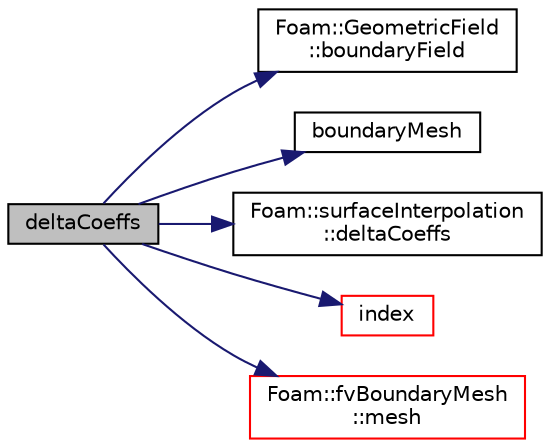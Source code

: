 digraph "deltaCoeffs"
{
  bgcolor="transparent";
  edge [fontname="Helvetica",fontsize="10",labelfontname="Helvetica",labelfontsize="10"];
  node [fontname="Helvetica",fontsize="10",shape=record];
  rankdir="LR";
  Node1 [label="deltaCoeffs",height=0.2,width=0.4,color="black", fillcolor="grey75", style="filled", fontcolor="black"];
  Node1 -> Node2 [color="midnightblue",fontsize="10",style="solid",fontname="Helvetica"];
  Node2 [label="Foam::GeometricField\l::boundaryField",height=0.2,width=0.4,color="black",URL="$a00937.html#a6987ef31fb532d0fc43c84eca14fe558",tooltip="Return const-reference to the boundary field. "];
  Node1 -> Node3 [color="midnightblue",fontsize="10",style="solid",fontname="Helvetica"];
  Node3 [label="boundaryMesh",height=0.2,width=0.4,color="black",URL="$a00902.html#a16ee47bbdf0f80623b5ae25d5451deb5",tooltip="Return boundaryMesh reference. "];
  Node1 -> Node4 [color="midnightblue",fontsize="10",style="solid",fontname="Helvetica"];
  Node4 [label="Foam::surfaceInterpolation\l::deltaCoeffs",height=0.2,width=0.4,color="black",URL="$a02573.html#a63759eb0ab60d6075b562a97a9589123",tooltip="Return reference to cell-centre difference coefficients. "];
  Node1 -> Node5 [color="midnightblue",fontsize="10",style="solid",fontname="Helvetica"];
  Node5 [label="index",height=0.2,width=0.4,color="red",URL="$a00902.html#a7d1e8acadb27bd2b4e61457d47b71b6f",tooltip="Return the index of this patch in the fvBoundaryMesh. "];
  Node1 -> Node6 [color="midnightblue",fontsize="10",style="solid",fontname="Helvetica"];
  Node6 [label="Foam::fvBoundaryMesh\l::mesh",height=0.2,width=0.4,color="red",URL="$a00886.html#a9687e6999ad5ae21072ec74623f049ff",tooltip="Return the mesh reference. "];
}
